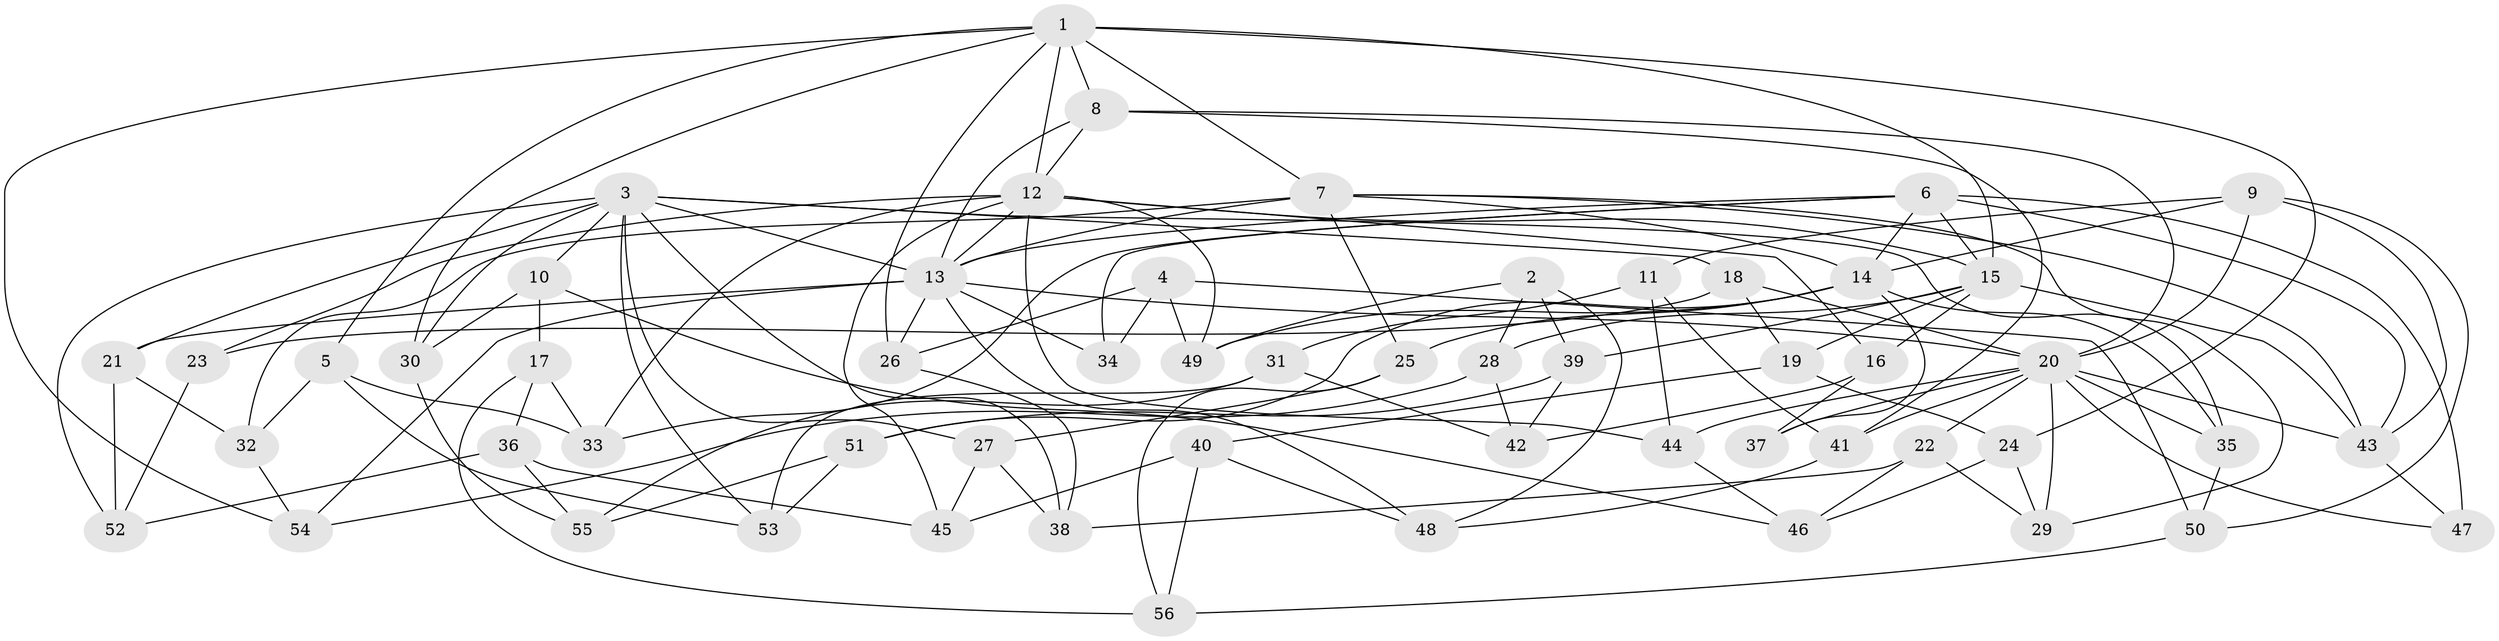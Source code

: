 // original degree distribution, {4: 1.0}
// Generated by graph-tools (version 1.1) at 2025/53/03/04/25 22:53:35]
// undirected, 56 vertices, 135 edges
graph export_dot {
  node [color=gray90,style=filled];
  1;
  2;
  3;
  4;
  5;
  6;
  7;
  8;
  9;
  10;
  11;
  12;
  13;
  14;
  15;
  16;
  17;
  18;
  19;
  20;
  21;
  22;
  23;
  24;
  25;
  26;
  27;
  28;
  29;
  30;
  31;
  32;
  33;
  34;
  35;
  36;
  37;
  38;
  39;
  40;
  41;
  42;
  43;
  44;
  45;
  46;
  47;
  48;
  49;
  50;
  51;
  52;
  53;
  54;
  55;
  56;
  1 -- 5 [weight=1.0];
  1 -- 7 [weight=2.0];
  1 -- 8 [weight=2.0];
  1 -- 12 [weight=2.0];
  1 -- 15 [weight=1.0];
  1 -- 24 [weight=1.0];
  1 -- 26 [weight=1.0];
  1 -- 30 [weight=1.0];
  1 -- 54 [weight=1.0];
  2 -- 28 [weight=1.0];
  2 -- 39 [weight=1.0];
  2 -- 48 [weight=1.0];
  2 -- 49 [weight=1.0];
  3 -- 10 [weight=1.0];
  3 -- 13 [weight=1.0];
  3 -- 18 [weight=1.0];
  3 -- 21 [weight=1.0];
  3 -- 27 [weight=1.0];
  3 -- 30 [weight=1.0];
  3 -- 35 [weight=1.0];
  3 -- 38 [weight=1.0];
  3 -- 52 [weight=1.0];
  3 -- 53 [weight=1.0];
  4 -- 26 [weight=1.0];
  4 -- 34 [weight=1.0];
  4 -- 49 [weight=1.0];
  4 -- 50 [weight=1.0];
  5 -- 32 [weight=1.0];
  5 -- 33 [weight=1.0];
  5 -- 53 [weight=1.0];
  6 -- 13 [weight=1.0];
  6 -- 14 [weight=1.0];
  6 -- 15 [weight=1.0];
  6 -- 33 [weight=1.0];
  6 -- 34 [weight=1.0];
  6 -- 43 [weight=1.0];
  6 -- 47 [weight=2.0];
  7 -- 13 [weight=1.0];
  7 -- 14 [weight=1.0];
  7 -- 25 [weight=1.0];
  7 -- 29 [weight=1.0];
  7 -- 32 [weight=1.0];
  7 -- 43 [weight=1.0];
  8 -- 12 [weight=1.0];
  8 -- 13 [weight=1.0];
  8 -- 20 [weight=1.0];
  8 -- 41 [weight=1.0];
  9 -- 11 [weight=1.0];
  9 -- 14 [weight=2.0];
  9 -- 20 [weight=1.0];
  9 -- 43 [weight=1.0];
  9 -- 50 [weight=1.0];
  10 -- 17 [weight=1.0];
  10 -- 30 [weight=1.0];
  10 -- 46 [weight=1.0];
  11 -- 31 [weight=1.0];
  11 -- 41 [weight=1.0];
  11 -- 44 [weight=1.0];
  12 -- 13 [weight=1.0];
  12 -- 15 [weight=1.0];
  12 -- 16 [weight=1.0];
  12 -- 23 [weight=2.0];
  12 -- 33 [weight=1.0];
  12 -- 44 [weight=1.0];
  12 -- 45 [weight=1.0];
  12 -- 49 [weight=1.0];
  13 -- 20 [weight=1.0];
  13 -- 21 [weight=1.0];
  13 -- 26 [weight=1.0];
  13 -- 34 [weight=2.0];
  13 -- 48 [weight=1.0];
  13 -- 54 [weight=1.0];
  14 -- 25 [weight=1.0];
  14 -- 35 [weight=1.0];
  14 -- 37 [weight=2.0];
  14 -- 49 [weight=1.0];
  14 -- 51 [weight=1.0];
  15 -- 16 [weight=1.0];
  15 -- 19 [weight=1.0];
  15 -- 28 [weight=1.0];
  15 -- 39 [weight=1.0];
  15 -- 43 [weight=3.0];
  16 -- 37 [weight=1.0];
  16 -- 42 [weight=1.0];
  17 -- 33 [weight=1.0];
  17 -- 36 [weight=1.0];
  17 -- 56 [weight=1.0];
  18 -- 19 [weight=1.0];
  18 -- 20 [weight=1.0];
  18 -- 23 [weight=1.0];
  19 -- 24 [weight=1.0];
  19 -- 40 [weight=1.0];
  20 -- 22 [weight=1.0];
  20 -- 29 [weight=1.0];
  20 -- 35 [weight=1.0];
  20 -- 37 [weight=1.0];
  20 -- 41 [weight=1.0];
  20 -- 43 [weight=1.0];
  20 -- 44 [weight=1.0];
  20 -- 47 [weight=1.0];
  21 -- 32 [weight=1.0];
  21 -- 52 [weight=1.0];
  22 -- 29 [weight=1.0];
  22 -- 38 [weight=1.0];
  22 -- 46 [weight=1.0];
  23 -- 52 [weight=1.0];
  24 -- 29 [weight=1.0];
  24 -- 46 [weight=1.0];
  25 -- 27 [weight=1.0];
  25 -- 56 [weight=1.0];
  26 -- 38 [weight=1.0];
  27 -- 38 [weight=1.0];
  27 -- 45 [weight=1.0];
  28 -- 42 [weight=1.0];
  28 -- 54 [weight=1.0];
  30 -- 55 [weight=1.0];
  31 -- 42 [weight=1.0];
  31 -- 53 [weight=1.0];
  31 -- 55 [weight=1.0];
  32 -- 54 [weight=1.0];
  35 -- 50 [weight=1.0];
  36 -- 45 [weight=1.0];
  36 -- 52 [weight=1.0];
  36 -- 55 [weight=1.0];
  39 -- 42 [weight=1.0];
  39 -- 51 [weight=1.0];
  40 -- 45 [weight=1.0];
  40 -- 48 [weight=1.0];
  40 -- 56 [weight=1.0];
  41 -- 48 [weight=1.0];
  43 -- 47 [weight=1.0];
  44 -- 46 [weight=1.0];
  50 -- 56 [weight=1.0];
  51 -- 53 [weight=1.0];
  51 -- 55 [weight=1.0];
}
